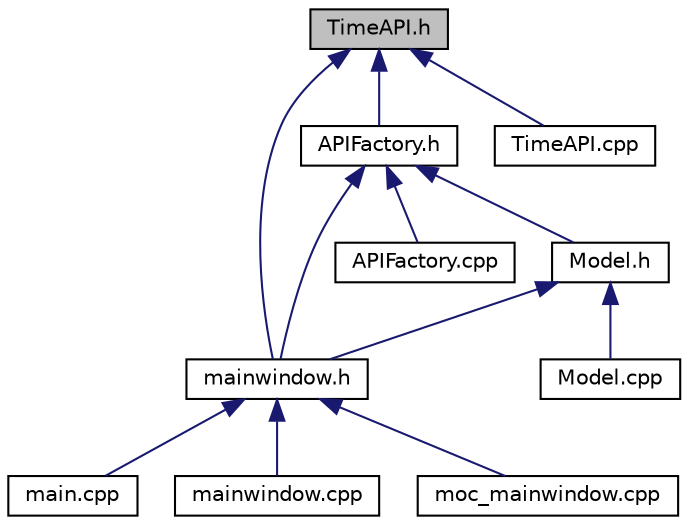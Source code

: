digraph "TimeAPI.h"
{
 // LATEX_PDF_SIZE
  edge [fontname="Helvetica",fontsize="10",labelfontname="Helvetica",labelfontsize="10"];
  node [fontname="Helvetica",fontsize="10",shape=record];
  Node1 [label="TimeAPI.h",height=0.2,width=0.4,color="black", fillcolor="grey75", style="filled", fontcolor="black",tooltip=" "];
  Node1 -> Node2 [dir="back",color="midnightblue",fontsize="10",style="solid",fontname="Helvetica"];
  Node2 [label="APIFactory.h",height=0.2,width=0.4,color="black", fillcolor="white", style="filled",URL="$APIFactory_8h.html",tooltip=" "];
  Node2 -> Node3 [dir="back",color="midnightblue",fontsize="10",style="solid",fontname="Helvetica"];
  Node3 [label="APIFactory.cpp",height=0.2,width=0.4,color="black", fillcolor="white", style="filled",URL="$APIFactory_8cpp.html",tooltip=" "];
  Node2 -> Node4 [dir="back",color="midnightblue",fontsize="10",style="solid",fontname="Helvetica"];
  Node4 [label="Model.h",height=0.2,width=0.4,color="black", fillcolor="white", style="filled",URL="$Model_8h.html",tooltip=" "];
  Node4 -> Node5 [dir="back",color="midnightblue",fontsize="10",style="solid",fontname="Helvetica"];
  Node5 [label="mainwindow.h",height=0.2,width=0.4,color="black", fillcolor="white", style="filled",URL="$mainwindow_8h.html",tooltip=" "];
  Node5 -> Node6 [dir="back",color="midnightblue",fontsize="10",style="solid",fontname="Helvetica"];
  Node6 [label="main.cpp",height=0.2,width=0.4,color="black", fillcolor="white", style="filled",URL="$main_8cpp.html",tooltip=" "];
  Node5 -> Node7 [dir="back",color="midnightblue",fontsize="10",style="solid",fontname="Helvetica"];
  Node7 [label="mainwindow.cpp",height=0.2,width=0.4,color="black", fillcolor="white", style="filled",URL="$mainwindow_8cpp.html",tooltip=" "];
  Node5 -> Node8 [dir="back",color="midnightblue",fontsize="10",style="solid",fontname="Helvetica"];
  Node8 [label="moc_mainwindow.cpp",height=0.2,width=0.4,color="black", fillcolor="white", style="filled",URL="$moc__mainwindow_8cpp.html",tooltip=" "];
  Node4 -> Node9 [dir="back",color="midnightblue",fontsize="10",style="solid",fontname="Helvetica"];
  Node9 [label="Model.cpp",height=0.2,width=0.4,color="black", fillcolor="white", style="filled",URL="$Model_8cpp.html",tooltip=" "];
  Node2 -> Node5 [dir="back",color="midnightblue",fontsize="10",style="solid",fontname="Helvetica"];
  Node1 -> Node5 [dir="back",color="midnightblue",fontsize="10",style="solid",fontname="Helvetica"];
  Node1 -> Node10 [dir="back",color="midnightblue",fontsize="10",style="solid",fontname="Helvetica"];
  Node10 [label="TimeAPI.cpp",height=0.2,width=0.4,color="black", fillcolor="white", style="filled",URL="$TimeAPI_8cpp.html",tooltip=" "];
}

